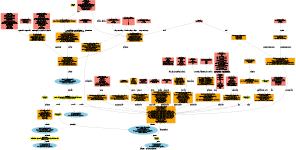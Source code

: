// Copyright (c) 2019 Jeff Boody
//
// Permission is hereby granted, free of charge, to any person obtaining a
// copy of this software and associated documentation files (the "Software"),
// to deal in the Software without restriction, including without limitation
// the rights to use, copy, modify, merge, publish, distribute, sublicense,
// and/or sell copies of the Software, and to permit persons to whom the
// Software is furnished to do so, subject to the following conditions:
//
// The above copyright notice and this permission notice shall be included
// in all copies or substantial portions of the Software.
//
// THE SOFTWARE IS PROVIDED "AS IS", WITHOUT WARRANTY OF ANY KIND, EXPRESS OR
// IMPLIED, INCLUDING BUT NOT LIMITED TO THE WARRANTIES OF MERCHANTABILITY,
// FITNESS FOR A PARTICULAR PURPOSE AND NONINFRINGEMENT. IN NO EVENT SHALL THE
// AUTHORS OR COPYRIGHT HOLDERS BE LIABLE FOR ANY CLAIM, DAMAGES OR OTHER
// LIABILITY, WHETHER IN AN ACTION OF CONTRACT, TORT OR OTHERWISE, ARISING FROM,
// OUT OF OR IN CONNECTION WITH THE SOFTWARE OR THE USE OR OTHER DEALINGS IN
// THE SOFTWARE.

// sudo apt-get install graphviz
// dot -Tpdf graphics-pipelines.dot -o graphics-pipelines.pdf
// xdot ch7-graphics-pipelines.dot
digraph GRAPHICS_PIPELINES
{
	label="Chapter 7. Graphics Pipelines";
	fontsize=20;
	size="2,1";
	ratio=fill;

	// handles
	VkDevice         [shape=box, fillcolor=yellow, style=filled, label="VkDevice\nSee CH1"];
	VkImageView      [shape=box, fillcolor=yellow, style=filled, label="VkImageView\nSee CH2"];
	VkPipeline       [shape=box, fillcolor=yellow, style=filled, label="VkPipeline\nSee CH6"];
	VkPipelineCache  [shape=box, fillcolor=yellow, style=filled, label="VkPipelineCache\nSee CH6"];
	VkShaderModule   [shape=box, fillcolor=yellow, style=filled, label="VkShaderModule\nSee CH6"];
	VkPipelineLayout [shape=box, fillcolor=yellow, style=filled, label="VkPipelineLayout\nSee CH6"];
	VkRenderPass     [shape=box, fillcolor=yellow, style=filled, label="VkRenderPass\nA render pass describes how the collection of framebuffer attachments\nare used across the rendering subpasses."];
	VkFramebuffer    [shape=box, fillcolor=yellow, style=filled, label="VkFramebuffer\nFramebuffers represent a collection of specific image attachments that\na render pass uses."];

	// enums
	VkPrimitiveTopology      [shape=box, fillcolor=salmon, style=filled, label="VkPrimitiveTopology\n(VK_PRIMITIVE_TOPOLOGY_)\nPOINT_LIST\nLINE_LIST\nTRIANGLE_LIST\nLINE_STRIP\nTRIANGLE_STRIP\nTRIANGLE_FAN\nLINE_LIST_WITH_ADJACENCY\nTRIANGLE_LIST_WITH_ADJACENCY\nTRIANGLE_STRIP_WITH_ADJACENCY\nPATCH_LIST"];
	VkPolygonMode            [shape=box, fillcolor=salmon, style=filled, label="VkPolygonMode\n(VK_POLYGON_MODE_)\nFILL\nLINE\nPOINT"];
	VkCullModeFlags          [shape=box, fillcolor=salmon, style=filled, label="VkCullModeFlags\n(VK_CULL_MODE_)\nFRONT_BIT\nBACK_BIT\nFRONT_AND_BACK"];
	VkFrontFace              [shape=box, fillcolor=salmon, style=filled, label="VkFrontFace\n(VK_FRONT_FACE_)\nCOUNTER_CLOCKWISE\nCLOCKWISE"];
	VkColorComponentFlagBits [shape=box, fillcolor=salmon, style=filled, label="VkColorComponentFlagBits\n(VK_COLOR_COMPONENT_)\nR_BIT\nG_BIT\nB_BIT\nA_BIT"];
	VkDynamicState           [shape=box, fillcolor=salmon, style=filled, label="VkDynamicState\n(VK_DYNAMIC_STATE_)\nVIEWPORT\nSCISSOR\nLINE_WIDTH\nDEPTH_BIAS\nBLEND_CONSTANTS\nDEPTH_BOUNDS\nSTENCIL_COMPARE_MASK\nSTENCIL_WRITE_MASK\nSTENCIL_REFERENCE"];
	VkImageLayout            [shape=box, fillcolor=salmon, style=filled, label="VkImageLayout\n(VK_IMAGE_LAYOUT_)\nUNDEFINED\nGENERAL\nCOLOR_ATTACHMENT\nDEPTH_STENCIL_ATTACHMENT_OPTIMAL\nDEPTH_STENCIL_READ_ONLY_OPTIMAL\nSHADER_READ_ONLY_OPTIMAL\nTRANSFER_SRC_OPTIMAL\nTRANSFER_DST_OPTIMAL\nPREINITIALIZED\nPRESENT_SRC_KHR"];
	VkPipelineBindPoint      [shape=box, fillcolor=salmon, style=filled, label="VkPipelineBindPoint\n(VK_PIPELINE_BIND_POINT_*)\nGRAPHICS\nCOMPUTE"];
	VkPipelineStageFlagBits  [shape=box, fillcolor=salmon, style=filled, label="VkPipelineStageFlagBits\n(VK_PIPELINE_STAGE_*_BIT)\nTOP_OF_PIPE\nDRAW_INDIRECT\nVERTEX_INPUT\nVERTEX_SHADER\nTESSELLATION_CONTROL_SHADER\nTESSELLATION_EVALUATION_SHADER\nGEOMETRY_SHADER\nFRAGMENT_SHADER\nEARLY_FRAGMENT_TESTS\nLATE_FRAGMENT_TESTS\nCOLOR_ATTACHMENT_OUTPUT\nCOMPUTE_SHADER\nTRANSFER\nBOTTOM_OF_PIPE\nHOST\nALL_GRAPHICS\nALL_COMMANDS"];
	VkAccessFlags            [shape=box, fillcolor=salmon, style=filled, label="VkAccessFlags\n(VK_ACCESS_*_BIT)\nINDIRECT_COMMAND_READ\nINDEX_READ\nVERTEX_ATTRIBUTE_READ\nUNIFORM_READ\nINPUT_ATTACHMENT_READ\nSHADER_READ\nSHADER_WRITE\nCOLOR_ATTACHMENT_READ\nCOLOR_ATTACHMENT_WRITE\nDEPTH_STENCIL_ATTACHMENT_READ\nDEPTH_STENCIL_ATTACHMENT_WRITE\nTRANSFER_READ\nTRANSFER_WRITE\nHOST_READ\nHOST_WRITE\nMEMORY_READ\nMEMORY_WRITE"];
	VkDependencyFlags        [shape=box, fillcolor=salmon, style=filled, label="VkDependencyFlags\n(VK_DEPENDENCY_*_BIT)\nBY_REGION\nDEVICE_GROUP\nVIEW_LOCAL"];
	VkFormat                 [shape=box, fillcolor=salmon, style=filled, label="VkFormat\n(too many to list)"];
	VkSampleCountFlagBits    [shape=box, fillcolor=salmon, style=filled, label="VkSampleCountFlagBits\n(VK_SAMPLE_COUNT_*_BIT)\n1\n2\n4\n8\n16\n32\n64"];
	VkAttachmentLoadOp       [shape=box, fillcolor=salmon, style=filled, label="VkAttachmentLoadOp\n(VK_ATTACHMENT_LOAD_OP_*)\nLOAD\nCLEAR\nDONT_CARE"];
	VkAttachmentStoreOp      [shape=box, fillcolor=salmon, style=filled, label="VkAttachmentStoreOp\n(VK_ATTACHMENT_STORE_OP_*)\nSTORE\nDONT_CARE"];
	VkCompareOp              [shape=box, fillcolor=salmon, style=filled, label="VkCompareOp\nVK_COMPARE_OP_*\nNEVER\nLESS\nEQUAL\nLESS_OR_EQUAL\nGREATER\nNOT_EQUAL\nGREATER_OR_EQUAL\nALWAYS"];
	VkStencilOp              [shape=box, fillcolor=salmon, style=filled, label="VkStencilOp\nVK_STENCIL_OP_*\nZERO\nREPLACE\nINCREMENT_AND_CLAMP\nDECREMENT_AND_CLAMP\nINVERT\nINCREMENT_AND_WRAP\nDECREMENT_AND_WRAP"];
	VkBlendFactor            [shape=box, fillcolor=salmon, style=filled, label="VkBlendFactor\nVK_BLEND_FACTOR_*\nZERO\nONE\nSRC_COLOR\nONE_MINUS_SRC_COLOR\nDST_COLOR\nONE_MINUS_DST_COLOR\nSRC_ALPHA\nONE_MINUS_SRC_ALPHA\nDST_ALPHA\nONE_MINUS_DST_ALPHA\nCONSTANT_COLOR\nONE_MINUS_CONSTANT_COLOR\nCONSTANT_ALPHA\nONE_MINUS_CONSTANT_ALPHA\nSRC_ALPHA_SATURATE\nSRC1_COLOR\nONE_MINUS_SRC1_COLOR\nSRC1_ALPHA\nONE_MINUS_SRC1_ALPHA"];
	VkBlendOp                [shape=box, fillcolor=salmon, style=filled, label="VkBlendOp\nVK_BLEND_OP_*\nADD\nSUBTRACT\nREVERSE_SUBTRACT\nMIN\nMAX"];
	VkLogicOp                [shape=box, fillcolor=salmon, style=filled, label="VkLogicOp\nVK_LOGIC_OP_*\nCLEAR\nAND\nAND_REVERSE\nCOPY\nAND_INVERTED\nNO_OP\nXOR\nOR\nNOR\nEQUIVALENT\nINVERT\nOR_REVERSE\nCOPY_INVERTED\nOR_INVERTED\nNAND\nSET"];
	VkShaderStageFlagBits    [shape=box, fillcolor=salmon, style=filled, label="VkShaderStageFlagBits\n(VK_SHADER_STAGE_*)\nVERTEX_BIT\nTESSELLATION_CONTROL_BIT\nTESSELLATION_EVALUATION_BIT\nGEOMETRY_BIT\nFRAGMENT_BIT\nCOMPUTE_BIT\nALL_GRAPHICS\nALL"];
	VkVertexInputRate        [shape=box, fillcolor=salmon, style=filled, label="VkVertexInputRate\nVK_VERTEX_IMPUT_RATE_*\nVERTEX\nINSTANCE"];

	// structures
	VkRenderPassCreateInfo                 [shape=box, fillcolor=orange, style=filled, label="VkRenderPassCreateInfo\nVkStructureType sType;\nconst void* pNext;\nVkRenderPassCreateFlags flags;\nuint32_t attachmentCount;\nconst VkAttachmentDescription* pAttachments;\nuint32_t subpassCount;\nconst VkSubpassDescription* pSubpasses;\nuint32_t dependencyCount;\nconst VkSubpassDependency* pDependencies;"];
	VkAttachmentDescription                [shape=box, fillcolor=orange, style=filled, label="VkAttachmentDescription\nVkAttachmentDescriptionFlags flags;\nVkFormat format;\nVkSampleCountFlagBits samples;\nVkAttachmentLoadOp loadOp;\nVkAttachmentStoreOp storeOp;\nVkAttachmentLoadOp stencilLoadOp;\nVkAttachmentStoreOp stencilStoreOp;\nVkImageLayout initialLayout;\nVkImageLayout finalLayout;"];
	VkSubpassDescription                   [shape=box, fillcolor=orange, style=filled, label="VkSubpassDescription\nVkSubpassDescriptionFlags flags;\nVkPipelineBindPoint pipelineBindPoint;\nuint32_t inputAttachmentCount;\nconst VkAttachmentReference* pInputAttachments;\nuint32_t colorAttachmentCount;\nconst VkAttachmentReference* pColorAttachments;\nconst VkAttachmentReference* pResolveAttachments;\nconst VkAttachmentReference* pDepthStencilAttachment;\nuint32_t preserveAttachmentCount;\nconst uint32_t* pPreserveAttachments;"];
	VkAttachmentReference                  [shape=box, fillcolor=orange, style=filled, label="VkAttachmentReference\nuint32_t attachment; (index into framebuffer attachments)\nVkImageLayout layout;"];
	VkSubpassDependency                    [shape=box, fillcolor=orange, style=filled, label="VkSubpassDependency\nuint32_t srcSubpass;\nuint32_t dstSubpass;\nVkPipelineStageFlags srcStageMask;\nVkPipelineStageFlags dstStageMask;\nVkAccessFlags srcAccessMask;\nVkAccessFlags dstAccessMask;\nVkDependencyFlags dependencyFlags;"];
	VkFramebufferCreateInfo                [shape=box, fillcolor=orange, style=filled, label="VkFramebufferCreateInfo\nsType\nVkStructureType sType;\nconst void* pNext;\nVkFramebufferCreateFlags flags;\nVkRenderPass renderPass;\nuint32_t attachmentCount;\nconst VkImageView* pAttachments;\nuint32_t width;\nuint32_t height;\nuint32_t layers;"];
	VkGraphicsPipelineCreateInfo           [shape=box, fillcolor=orange, style=filled, label="VkGraphicsPipelineCreateInfo\nVkStructureType sType;\nconst void* pNext;\nVkPipelineCreateFlags flags;\nuint32_t stageCount;\nconst VkPipelineShaderStageCreateInfo* pStages;\nconst VkPipelineVertexInputStateCreateInfo* pVertexInputState;\nconst VkPipelineInputAssemblyStateCreateInfo* pInputAssemblyState;\nconst VkPipelineTessellationStateCreateInfo* pTessellationState;\nconst VkPipelineViewportStateCreateInfo* pViewportState;\nconst VkPipelineRasterizationStateCreateInfo* pRasterizationState;\nconst VkPipelineMultisampleStateCreateInfo* pMultisampleState;\nconst VkPipelineDepthStencilStateCreateInfo* pDepthStencilState;\nconst VkPipelineColorBlendStateCreateInfo* pColorBlendState;\nconst VkPipelineDynamicStateCreateInfo* pDynamicState;\nVkPipelineLayout layout;\nVkRenderPass renderPass;\nuint32_t subpass;\nVkPipeline basePipelineHandle;\nint32_t basePipelineIndex;"];
	VkPipelineShaderStageCreateInfo        [shape=box, fillcolor=orange, style=filled, label="VkPipelineShaderStageCreateInfo\nVkStructureType sType;\nconst void* pNext;\nVkPipelineShaderStageCreateFlags flags;\nVkShaderStageFlagBits stage;\nVkShaderModule module;\nconst char* pName;\nconst VkSpecializationInfo* pSpecializationInfo;"];
	VkPipelineVertexInputStateCreateInfo   [shape=box, fillcolor=orange, style=filled, label="VkPipelineVertexInputStateCreateInfo\nVkStructureType sType;\nconst void* pNext;\nVkPipelineVertexInputStateCreateFlags flags;\nuint32_t vertexBindingDescriptionCount;\nconst VkVertexInputBindingDescription* pVertexBindingDescriptions;\nuint32_t vertexAttributeDescriptionCount;\nconst VkVertexInputAttributeDescription* pVertexAttributeDescriptions;"];
	VkVertexInputBindingDescription        [shape=box, fillcolor=orange, style=filled, label="VkVertexInputBindingDescription\nuint32_t binding;\nuint32_t stride;\nVkVertexInputRate inputRate;"];
	VkVertexInputAttributeDescription      [shape=box, fillcolor=orange, style=filled, label="VkVertexInputAttributeDescription\nuint32_t location;\nuint32_t binding;\nVkFormat format;\nuint32_t offset;"];
	VkPipelineInputAssemblyStateCreateInfo [shape=box, fillcolor=orange, style=filled, label="VkPipelineInputAssemblyStateCreateInfo\nVkStructureType sType;\nconst void* pNext;\nVkPipelineInputAssemblyStateCreateFlags flags;\nVkPrimitiveTopology topology;\nVkBool32 primitiveRestartEnable;"];
	VkPipelineTessellationStateCreateInfo  [shape=box, fillcolor=orange, style=filled, label="VkPipelineTessellationStateCreateInfo\nVkStructureType sType;\nconst void* pNext;\nVkPipelineTessellationStateCreateFlags flags;\nuint32_t patchControlPoints;"];
	VkPipelineViewportStateCreateInfo      [shape=box, fillcolor=orange, style=filled, label="VkPipelineViewportStateCreateInfo\nVkStructureType sType;\nconst void* pNext;\nVkPipelineViewportStateCreateFlags flags;\nuint32_t viewportCount;\nconst VkViewport* pViewports;\nuint32_t scissorCount;\nconst VkRect2D* pScissors;"];
	VkViewport                             [shape=box, fillcolor=orange, style=filled, label="VkViewport\nfloat x;\nfloat y;\nfloat width;\nfloat height;\nfloat minDepth;\nfloat maxDepth;"];
	VkRect2D                               [shape=box, fillcolor=orange, style=filled, label="VkRect2D\nVkOffset2D offset;\nVkExtent2D extent;"];
	VkPipelineRasterizationStateCreateInfo [shape=box, fillcolor=orange, style=filled, label="VkPipelineRasterizationStateCreateInfo\nVkStructureType sType;\nconst void* pNext;\nVkPipelineRasterizationStateCreateFlags flags;\nVkBool32 depthClampEnable;\nVkBool32 rasterizerDiscardEnable;\nVkPolygonMode polygonMode;\nVkCullModeFlags cullMode;\nVkFrontFace frontFace;\nVkBool32 depthBiasEnable;\nfloat depthBiasConstantFactor;\nfloat depthBiasClamp;\nfloat depthBiasSlopeFactor;\nfloat lineWidth;"];
	VkPipelineMultisampleStateCreateInfo   [shape=box, fillcolor=orange, style=filled, label="VkPipelineMultisampleStateCreateInfo\nVkStructureType sType;\nconst void* pNext;\nVkPipelineMultisampleStateCreateFlags flags;\nVkSampleCountFlagBits rasterizationSamples;\nVkBool32 sampleShadingEnable;\nfloat minSampleShading;\nconst VkSampleMask(uint32_t)* pSampleMask;\nVkBool32 alphaToCoverageEnable;\nVkBool32 alphaToOneEnable;"];
	VkPipelineDepthStencilStateCreateInfo  [shape=box, fillcolor=orange, style=filled, label="VkPipelineDepthStencilStateCreateInfo\nVkStructureType sType;\nconst void* pNext;\nVkPipelineDepthStencilStateCreateFlags flags;\nVkBool32 depthTestEnable;\nVkBool32 depthWriteEnable;\nVkCompareOp depthCompareOp;\nVkBool32 depthBoundsTestEnable;\nVkBool32 stencilTestEnable;\nVkStencilOpState front;\nVkStencilOpState back;\nfloat minDepthBounds;\nfloat maxDepthBounds;"];
	VkPipelineColorBlendStateCreateInfo    [shape=box, fillcolor=orange, style=filled, label="VkPipelineColorBlendStateCreateInfo\nVkStructureType sType;\nconst void* pNext;\nVkPipelineColorBlendStateCreateFlags flags;\nVkBool32 logicOpEnable;\nVkLogicOp logicOp;\nuint32_t attachmentCount;\nconst VkPipelineColorBlendAttachmentState* pAttachments;\nfloat blendConstants[4];"];
	VkPipelineColorBlendAttachmentState    [shape=box, fillcolor=orange, style=filled, label="VkPipelineColorBlendAttachmentState\nVkBool32 blendEnable;\nVkBlendFactor srcColorBlendFactor;\nVkBlendFactor dstColorBlendFactor;\nVkBlendOp colorBlendOp;\nVkBlendFactor srcAlphaBlendFactor;\nVkBlendFactor dstAlphaBlendFactor;\nVkBlendOp alphaBlendOp;\nVkColorComponentFlags colorWriteMask;"];
	VkPipelineDynamicStateCreateInfo       [shape=box, fillcolor=orange, style=filled, label="VkPipelineDynamicStateCreateInfo\nVkStructureType sType;\nconst void* pNext;\nVkPipelineDynamicStateCreateFlags flags;\nuint32_t dynamicStateCount;\nconst VkDynamicState* pDynamicStates;"];
	VkStencilOpState                       [shape=box, fillcolor=orange, style=filled, label="VkStencilOpState\nVkStencilOp failOp;\nVkStencilOp passOp;\nVkStencilOp depthFailOp;\nVkCompareOp compareOp;\nuint32_t compareMask;\nuint32_t writeMask;\nuint32_t reference;"];
	VkSpecializationInfo                   [shape=box, fillcolor=orange, style=filled, label="VkSpecializationInfo\nuint32_t mapEntryCount;\nconst VkSpecializationMapEntry* pMapEntries;\nsize_t dataSize;\nconst void* pData;"];
	VkSpecializationMapEntry               [shape=box, fillcolor=orange, style=filled, label="VkSpecializationMapEntry\nuint32_t constantID;\nuint32_t offset;\nsize_t size;"];

	// functions
	vkCreateRenderPass        [fillcolor=skyblue, style=filled, label="VkResult vkCreateRenderPass(\nVkDevice device,\nconst VkRenderPassCreateInfo* pCreateInfo,\nconst VkAllocationCallbacks* pAllocator,\nVkRenderPass* pRenderPass);"];
	vkDestroyRenderPass       [fillcolor=skyblue, style=filled, label="void vkDestroyRenderPass(\nVkDevice device,\nVkRenderPass renderPass,\nconst VkAllocationCallbacks* pAllocator);"];
	vkCreateFramebuffer       [fillcolor=skyblue, style=filled, label="VkResult vkCreateFramebuffer(\nVkDevice device,\nconst VkFramebufferCreateInfo* pCreateInfo,\nconst VkAllocationCallbacks* pAllocator,\nVkFramebuffer* pFramebuffer);"];
	vkDestroyFramebuffer      [fillcolor=skyblue, style=filled, label="void vkDestroyFramebuffer(\nVkDevice device,\nVkFramebuffer framebuffer,\nconst VkAllocationCallbacks* pAllocator);"];
	vkCreateGraphicsPipelines [fillcolor=skyblue, style=filled, label="VkResult vkCreateGraphicsPipelines(\nVkDevice device,\nVkPipelineCache pipelineCache,\nuint32_t createInfoCount,\nconst VkGraphicsPipelineCreateInfo* pCreateInfos,\nconst VkAllocationCallbacks* pAllocator,\nVkPipeline* pPipelines);"];
	vkDestroyPipeline         [fillcolor=skyblue, style=filled, label="void vkDestroyPipeline(\nVkDevice device,\nVkPipeline pipeline,\nconst VkAllocationCallbacks* pAllocator);"];

	// parameters
	vkCreateRenderPass                     -> VkRenderPass                           [label="pRenderPass"];
	VkRenderPassCreateInfo                 -> vkCreateRenderPass                     [label="pCreateInfo"];
	VkRenderPass                           -> vkDestroyRenderPass                    [label="renderPass"];
	VkRenderPass                           -> VkFramebufferCreateInfo                [label="renderPass"];
	VkRenderPass                           -> VkGraphicsPipelineCreateInfo           [label="renderPass"];
	VkFramebufferCreateInfo                -> vkCreateFramebuffer                    [label="pCreateInfo"];
	vkCreateFramebuffer                    -> VkFramebuffer                          [label="pFramebuffer"];
	VkFramebuffer                          -> vkDestroyFramebuffer                   [label="framebuffer"];
	VkGraphicsPipelineCreateInfo           -> vkCreateGraphicsPipelines              [label="pCreateInfos"];
	vkCreateGraphicsPipelines              -> VkPipeline                             [label="pPipelines"];
	VkPipelineCache                        -> vkCreateGraphicsPipelines              [label="pipelineCache"];
	VkPipelineShaderStageCreateInfo        -> VkGraphicsPipelineCreateInfo           [label="pStages"];
	VkPipelineVertexInputStateCreateInfo   -> VkGraphicsPipelineCreateInfo           [label="pVertexInputState"];
	VkVertexInputBindingDescription        -> VkPipelineVertexInputStateCreateInfo   [label="pVertexBindingDescriptions"];
	VkVertexInputAttributeDescription      -> VkPipelineVertexInputStateCreateInfo   [label="pVertexAttributeDescriptions"];
	VkPipelineInputAssemblyStateCreateInfo -> VkGraphicsPipelineCreateInfo           [label="pInputAssemblyState"];
	VkPrimitiveTopology                    -> VkPipelineInputAssemblyStateCreateInfo [label="topology"];
	VkPipelineTessellationStateCreateInfo  -> VkGraphicsPipelineCreateInfo           [label="pTesselationState"];
	VkPipelineViewportStateCreateInfo      -> VkGraphicsPipelineCreateInfo           [label="pViewportState"];
	VkViewport                             -> VkPipelineViewportStateCreateInfo      [label="pViewports"];
	VkRect2D                               -> VkPipelineViewportStateCreateInfo      [label="pScissors"];
	VkPipelineRasterizationStateCreateInfo -> VkGraphicsPipelineCreateInfo           [label="pRasterizationState"];
	VkPolygonMode                          -> VkPipelineRasterizationStateCreateInfo [label="polygonMode"];
	VkCullModeFlags                        -> VkPipelineRasterizationStateCreateInfo [label="cullMode"];
	VkFrontFace                            -> VkPipelineRasterizationStateCreateInfo [label="frontFace"];
	VkPipelineMultisampleStateCreateInfo   -> VkGraphicsPipelineCreateInfo           [label="pMultisampleState"];
	VkPipelineDepthStencilStateCreateInfo  -> VkGraphicsPipelineCreateInfo           [label="pDepthStencilState"];
	VkPipelineColorBlendStateCreateInfo    -> VkGraphicsPipelineCreateInfo           [label="pColorBlendState"];
	VkPipelineColorBlendAttachmentState    -> VkPipelineColorBlendStateCreateInfo    [label="pAttachments"];
	VkColorComponentFlagBits               -> VkPipelineColorBlendAttachmentState    [label="colorWriteMask"];
	VkPipelineDynamicStateCreateInfo       -> VkGraphicsPipelineCreateInfo           [label="pDynamicState"];
	VkDynamicState                         -> VkPipelineDynamicStateCreateInfo       [label="pDynamicStates"];
	VkPipeline                             -> vkDestroyPipeline                      [label="pipeline"];
	VkImageView                            -> VkFramebufferCreateInfo                [label="pAttachments"];
	VkAttachmentDescription                -> VkRenderPassCreateInfo                 [label="pAttachments"];
	VkSubpassDescription                   -> VkRenderPassCreateInfo                 [label="pSubpasses"];
	VkAttachmentReference                  -> VkSubpassDescription                   [label="pInputAttachments, pColorAttachments,\npResolveAttachments, pDepthStencilAttachment"]
	VkSubpassDependency                    -> VkRenderPassCreateInfo                 [label="pDependencies"];
	VkImageLayout                          -> VkAttachmentDescription                [label="initialLayout, finalLayout"];
	VkImageLayout                          -> VkAttachmentReference                  [label="layout"];
	VkPipelineBindPoint                    -> VkSubpassDescription                   [label="pipelineBindPoint"];
	VkPipelineStageFlagBits                -> VkSubpassDependency                    [label="srcStageMask, dstStageMask"];
	VkAccessFlags                          -> VkSubpassDependency                    [label="srcAccessMask, dstAccessMask"];
	VkDependencyFlags                      -> VkSubpassDependency                    [label="dependencyFlags"];
	VkFormat                               -> VkAttachmentDescription                [label="format"];
	VkFormat                               -> VkVertexInputAttributeDescription      [label="format"];
	VkSampleCountFlagBits                  -> VkAttachmentDescription                [label="samples"];
	VkSampleCountFlagBits                  -> VkPipelineMultisampleStateCreateInfo   [label="rasterizationSamples"];
	VkAttachmentLoadOp                     -> VkAttachmentDescription                [label="loadOp, stencilLoadOp"];
	VkAttachmentStoreOp                    -> VkAttachmentDescription                [label="storeOp, stencilStoreOp"];
	VkCompareOp                            -> VkPipelineDepthStencilStateCreateInfo  [label="depthCompareOp"];
	VkCompareOp                            -> VkStencilOpState                       [label="compareOp"];
	VkStencilOpState                       -> VkPipelineDepthStencilStateCreateInfo  [label="front, back"];
	VkStencilOp                            -> VkStencilOpState                       [label="failOp, passOp, depthFailOp"];
	VkBlendFactor                          -> VkPipelineColorBlendAttachmentState    [label="srcColorBlendFactor, dstColorBlendFactor,\nsrcAlphaBlendFactor, dstAlphaBlendFactor"];
	VkBlendOp                              -> VkPipelineColorBlendAttachmentState    [label="colorBlendOp, alphaBlendOp"];
	VkLogicOp                              -> VkPipelineColorBlendStateCreateInfo    [label="logicOp"];
	VkShaderModule                         -> VkPipelineShaderStageCreateInfo        [label="module"];
	VkShaderStageFlagBits                  -> VkPipelineShaderStageCreateInfo        [label="stage"];
	VkSpecializationInfo                   -> VkPipelineShaderStageCreateInfo        [label="pSpecializationInfo"];
	VkPipelineLayout                       -> VkGraphicsPipelineCreateInfo           [label="layout"];
	VkPipeline                             -> VkGraphicsPipelineCreateInfo           [label="basePipelineHandle"];
	VkVertexInputRate                      -> VkVertexInputBindingDescription        [label="inputRate"];
	VkSpecializationMapEntry               -> VkSpecializationInfo                   [label="pMapEntries"];
}
